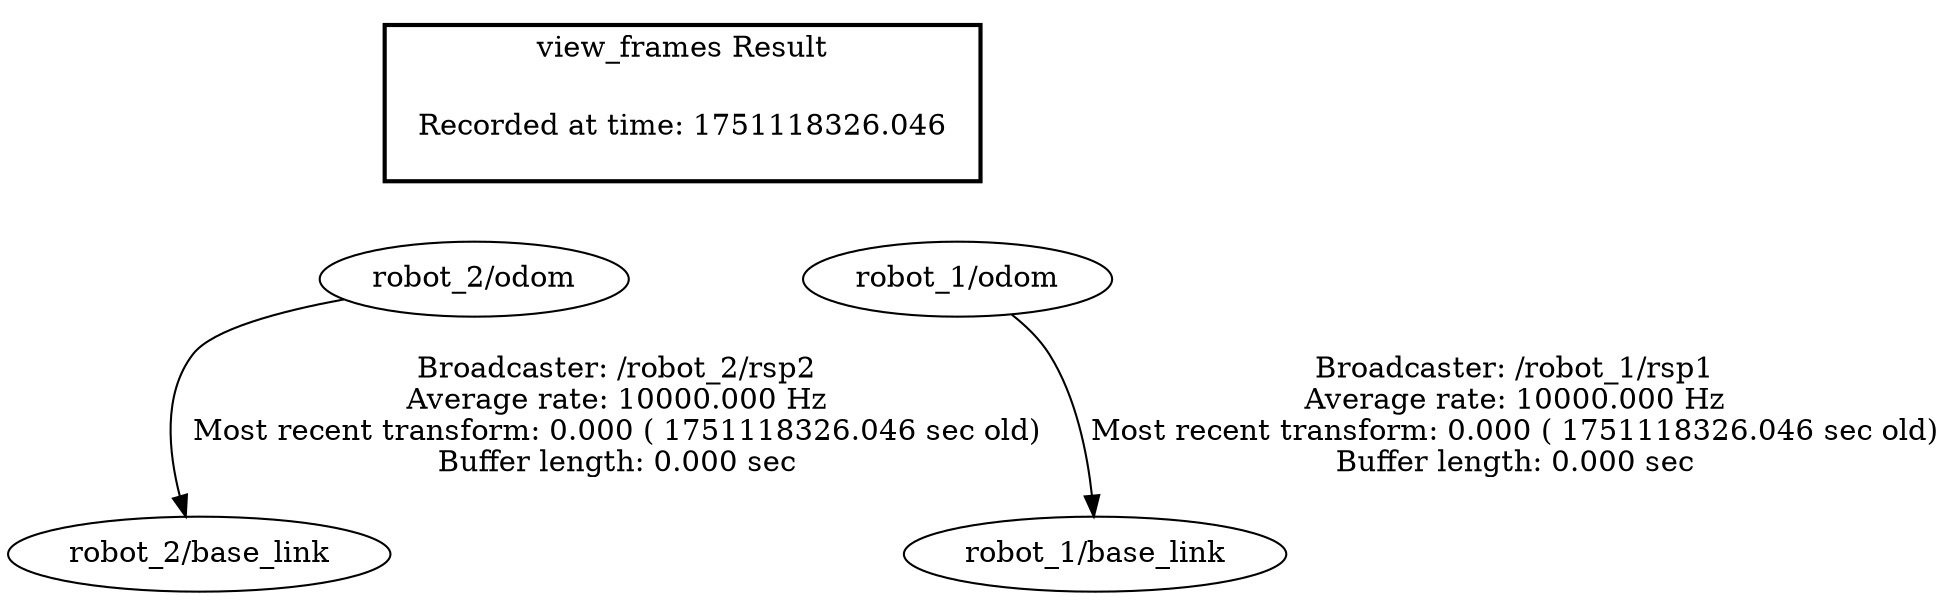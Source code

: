 digraph G {
"robot_2/odom" -> "robot_2/base_link"[label="Broadcaster: /robot_2/rsp2\nAverage rate: 10000.000 Hz\nMost recent transform: 0.000 ( 1751118326.046 sec old)\nBuffer length: 0.000 sec\n"];
"robot_1/odom" -> "robot_1/base_link"[label="Broadcaster: /robot_1/rsp1\nAverage rate: 10000.000 Hz\nMost recent transform: 0.000 ( 1751118326.046 sec old)\nBuffer length: 0.000 sec\n"];
edge [style=invis];
 subgraph cluster_legend { style=bold; color=black; label ="view_frames Result";
"Recorded at time: 1751118326.046"[ shape=plaintext ] ;
 }->"robot_2/odom";
edge [style=invis];
 subgraph cluster_legend { style=bold; color=black; label ="view_frames Result";
"Recorded at time: 1751118326.046"[ shape=plaintext ] ;
 }->"robot_1/odom";
}

